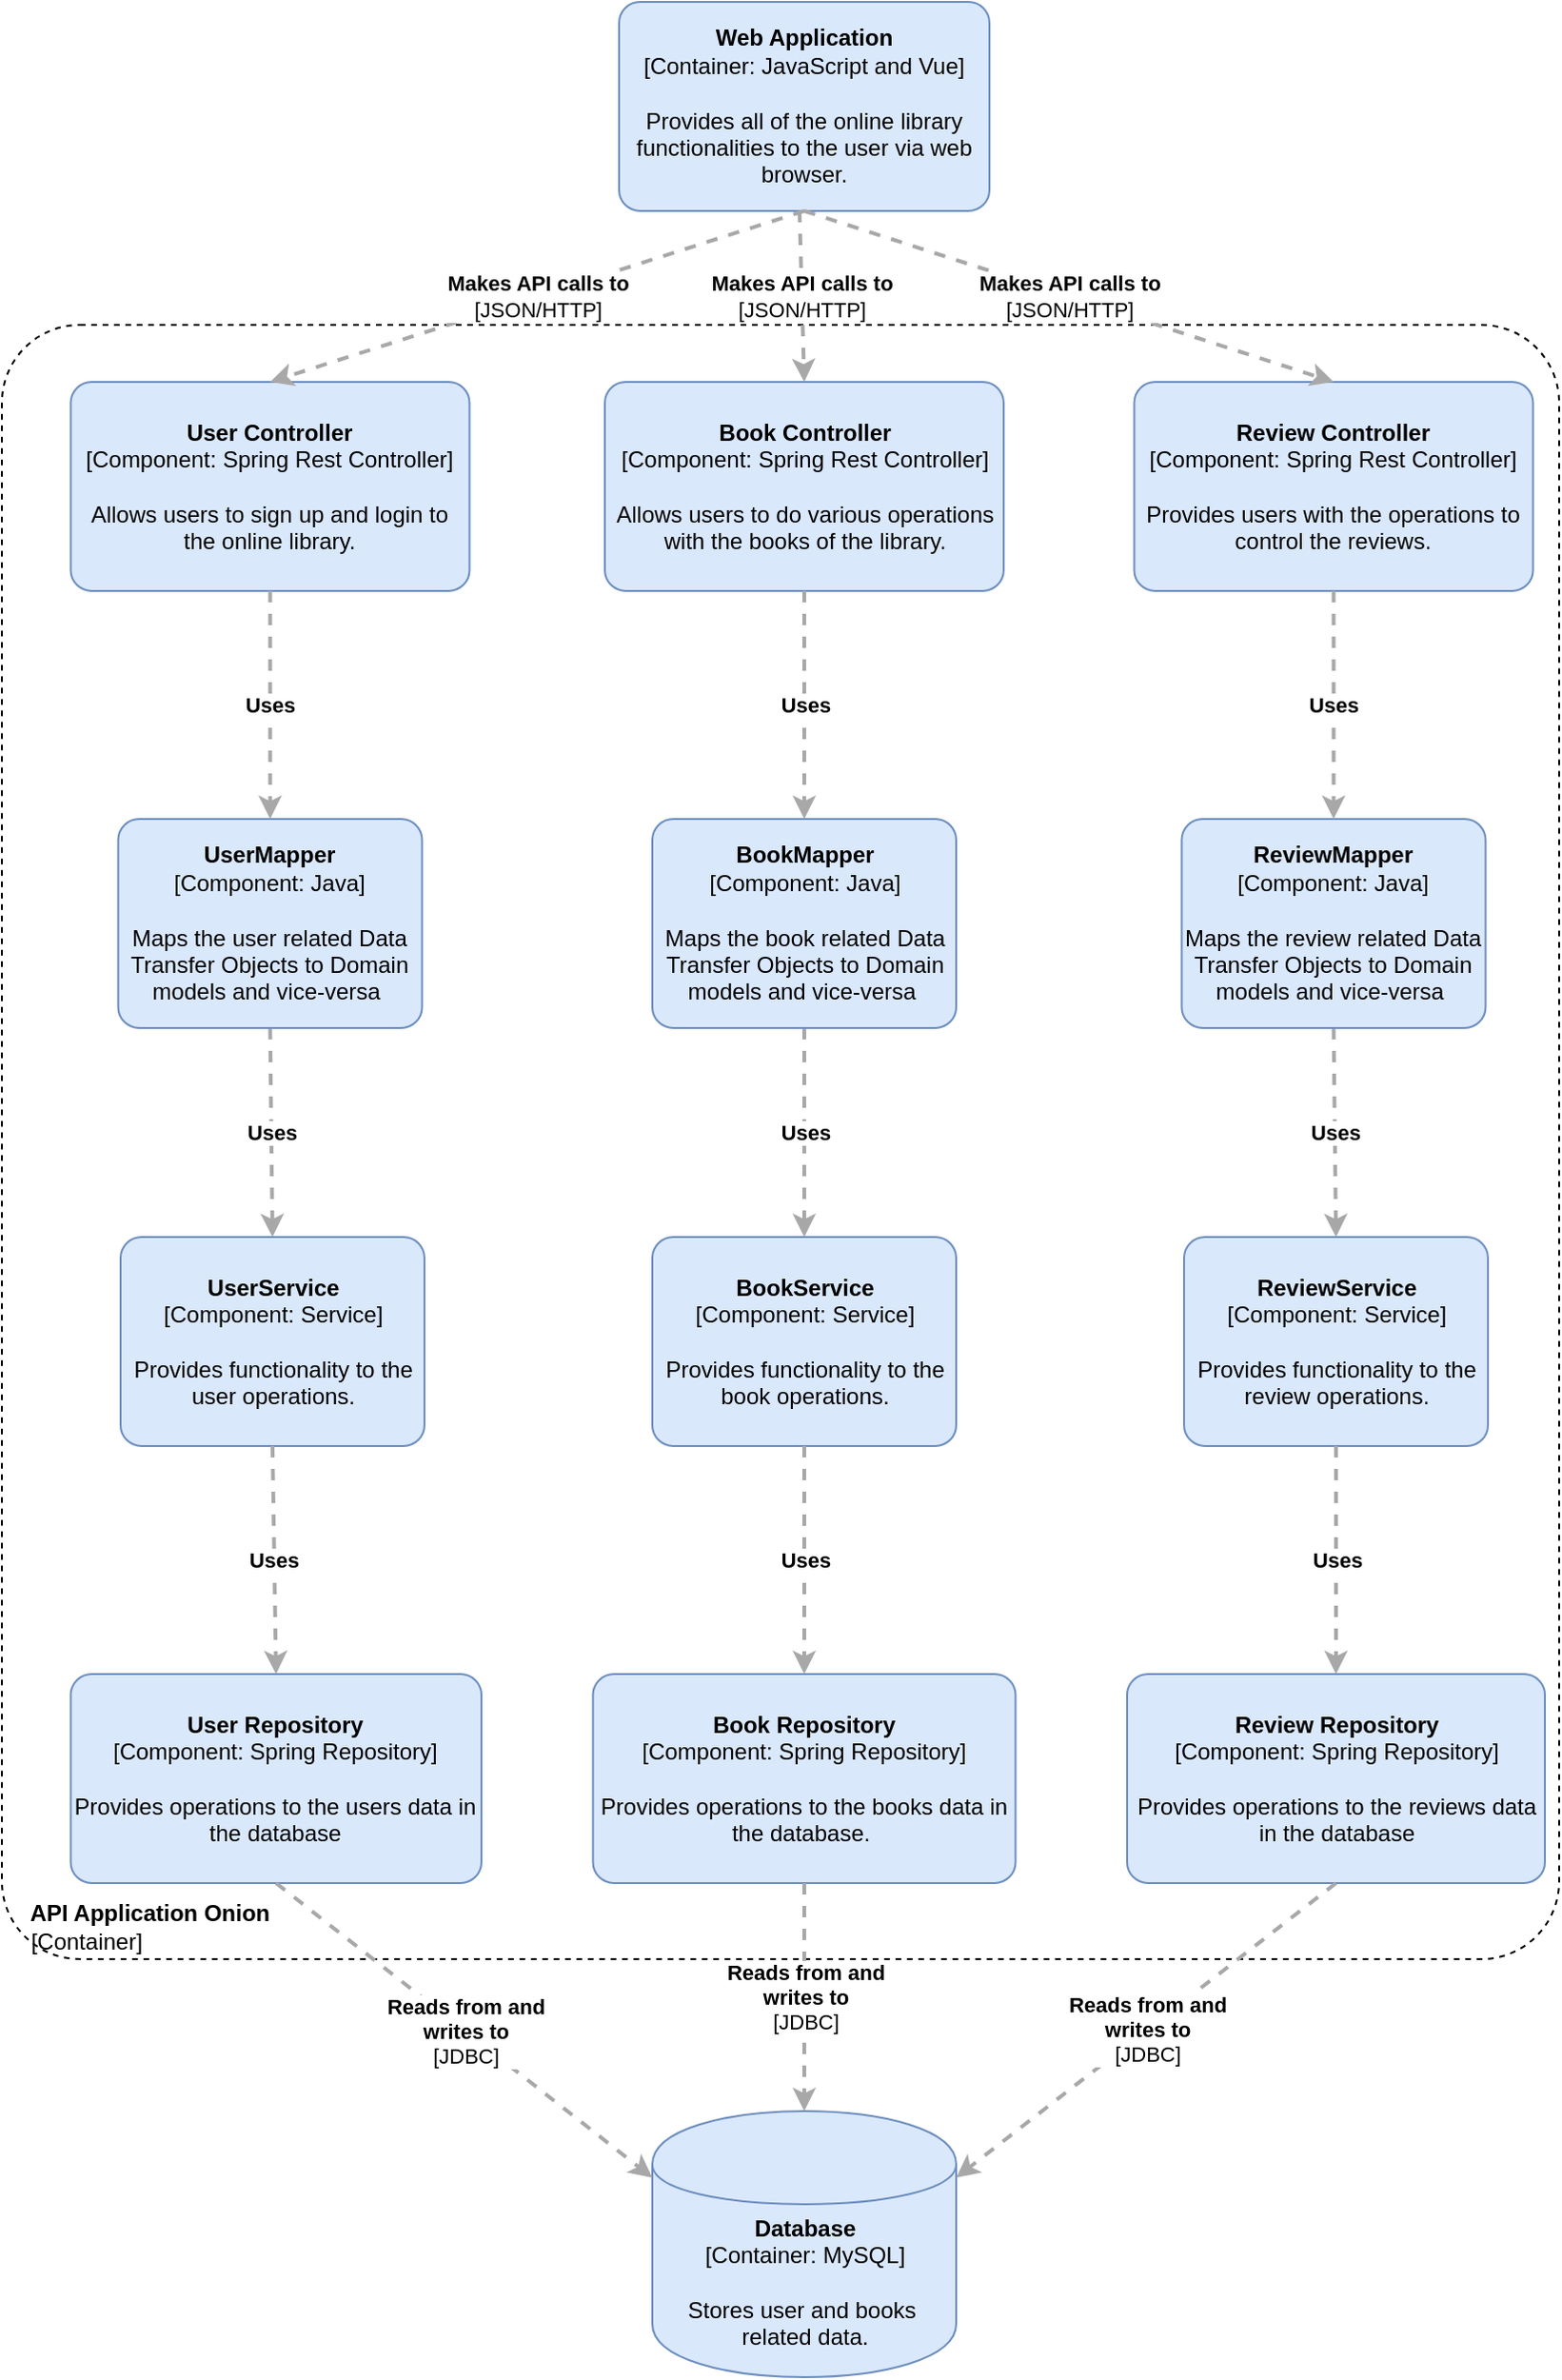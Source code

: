 <mxfile version="13.1.14" type="device"><diagram id="uTKBzoCVRwMpdwbcTj_k" name="Page-1"><mxGraphModel dx="1038" dy="531" grid="1" gridSize="10" guides="1" tooltips="1" connect="1" arrows="1" fold="1" page="1" pageScale="1" pageWidth="850" pageHeight="1100" math="0" shadow="0"><root><mxCell id="0"/><mxCell id="1" parent="0"/><mxCell id="_7HikPZ5ALkjJreOeqb0-35" value="&lt;div style=&quot;text-align: left&quot;&gt;name&lt;/div&gt;&lt;div style=&quot;text-align: left&quot;&gt;[applicationAndVersion]&lt;/div&gt;" style="rounded=1;whiteSpace=wrap;html=1;labelBackgroundColor=none;fillColor=#ffffff;fontColor=#000000;align=left;arcSize=5;strokeColor=#000000;verticalAlign=bottom;points=[[0.25,0,0],[0.5,0,0],[0.75,0,0],[1,0.25,0],[1,0.5,0],[1,0.75,0],[0.75,1,0],[0.5,1,0],[0.25,1,0],[0,0.75,0],[0,0.5,0],[0,0.25,0]];" parent="1" vertex="1"><mxGeometry x="520" y="530" width="200" height="170" as="geometry"/></mxCell><mxCell id="4tXFm0WBIdVFoUEucvA2-1" value="&lt;b&gt;Web Application&lt;/b&gt;&lt;br&gt;&lt;div&gt;[Container:&amp;nbsp;JavaScript and Vue]&lt;/div&gt;&lt;br&gt;&lt;div&gt;Provides all of the online library functionalities to the user via web browser.&lt;/div&gt;" style="rounded=1;whiteSpace=wrap;html=1;labelBackgroundColor=none;fillColor=#dae8fc;fontColor=#000000;align=center;arcSize=10;strokeColor=#6c8ebf;points=[[0.25,0,0],[0.5,0,0],[0.75,0,0],[1,0.25,0],[1,0.5,0],[1,0.75,0],[0.75,1,0],[0.5,1,0],[0.25,1,0],[0,0.75,0],[0,0.5,0],[0,0.25,0]];" parent="1" vertex="1"><mxGeometry x="345" y="10" width="195" height="110" as="geometry"/></mxCell><mxCell id="4tXFm0WBIdVFoUEucvA2-2" value="&lt;div style=&quot;text-align: left&quot;&gt;&lt;span style=&quot;text-align: center&quot;&gt;&lt;b&gt;&amp;nbsp; &amp;nbsp; API Application Onion&lt;/b&gt;&lt;/span&gt;&lt;/div&gt;&lt;div style=&quot;text-align: left&quot;&gt;&lt;span style=&quot;text-align: center&quot;&gt;&amp;nbsp; &amp;nbsp; [Container]&lt;/span&gt;&lt;/div&gt;" style="rounded=1;whiteSpace=wrap;html=1;labelBackgroundColor=none;fillColor=#ffffff;fontColor=#000000;align=left;arcSize=5;strokeColor=#000000;verticalAlign=bottom;points=[[0.25,0,0],[0.5,0,0],[0.75,0,0],[1,0.25,0],[1,0.5,0],[1,0.75,0],[0.75,1,0],[0.5,1,0],[0.25,1,0],[0,0.75,0],[0,0.5,0],[0,0.25,0]];dashed=1;" parent="1" vertex="1"><mxGeometry x="20" y="180" width="820" height="860" as="geometry"/></mxCell><mxCell id="4tXFm0WBIdVFoUEucvA2-3" value="&lt;span&gt;&lt;b&gt;User Controller&lt;/b&gt;&lt;/span&gt;&lt;br&gt;&lt;div&gt;[Component:&amp;nbsp;&lt;span&gt;Spring Rest Controller&lt;/span&gt;&lt;span&gt;]&lt;/span&gt;&lt;/div&gt;&lt;br&gt;&lt;div&gt;Allows users to sign up and login to the online library.&lt;/div&gt;" style="rounded=1;whiteSpace=wrap;html=1;labelBackgroundColor=none;fillColor=#dae8fc;fontColor=#000000;align=center;arcSize=10;strokeColor=#6c8ebf;points=[[0.25,0,0],[0.5,0,0],[0.75,0,0],[1,0.25,0],[1,0.5,0],[1,0.75,0],[0.75,1,0],[0.5,1,0],[0.25,1,0],[0,0.75,0],[0,0.5,0],[0,0.25,0]];" parent="1" vertex="1"><mxGeometry x="56.25" y="210" width="210" height="110" as="geometry"/></mxCell><mxCell id="4tXFm0WBIdVFoUEucvA2-4" value="&lt;span&gt;&lt;b&gt;Book Controller&lt;/b&gt;&lt;/span&gt;&lt;br&gt;&lt;div&gt;[Component:&amp;nbsp;Spring Rest Controller&lt;span&gt;]&lt;/span&gt;&lt;/div&gt;&lt;br&gt;&lt;div&gt;Allows users to do various operations with the books of the library.&lt;/div&gt;" style="rounded=1;whiteSpace=wrap;html=1;labelBackgroundColor=none;fillColor=#dae8fc;fontColor=#000000;align=center;arcSize=10;strokeColor=#6c8ebf;points=[[0.25,0,0],[0.5,0,0],[0.75,0,0],[1,0.25,0],[1,0.5,0],[1,0.75,0],[0.75,1,0],[0.5,1,0],[0.25,1,0],[0,0.75,0],[0,0.5,0],[0,0.25,0]];" parent="1" vertex="1"><mxGeometry x="337.5" y="210" width="210" height="110" as="geometry"/></mxCell><mxCell id="4tXFm0WBIdVFoUEucvA2-5" value="&lt;b&gt;Review Controller&lt;/b&gt;&lt;div&gt;[Component:&amp;nbsp;Spring Rest Controller]&lt;/div&gt;&lt;br&gt;&lt;div&gt;Provides users with the operations to control the reviews.&lt;/div&gt;" style="rounded=1;whiteSpace=wrap;html=1;labelBackgroundColor=none;fillColor=#dae8fc;fontColor=#000000;align=center;arcSize=10;strokeColor=#6c8ebf;points=[[0.25,0,0],[0.5,0,0],[0.75,0,0],[1,0.25,0],[1,0.5,0],[1,0.75,0],[0.75,1,0],[0.5,1,0],[0.25,1,0],[0,0.75,0],[0,0.5,0],[0,0.25,0]];" parent="1" vertex="1"><mxGeometry x="616.25" y="210" width="210" height="110" as="geometry"/></mxCell><mxCell id="_7HikPZ5ALkjJreOeqb0-3" value="&lt;b&gt;User Repository&lt;/b&gt;&lt;br&gt;&lt;div&gt;[Component:&amp;nbsp;&lt;span&gt;Spring Repository&lt;/span&gt;&lt;span&gt;]&lt;/span&gt;&lt;/div&gt;&lt;br&gt;&lt;div&gt;Provides operations to the users data in the database&lt;/div&gt;" style="rounded=1;whiteSpace=wrap;html=1;labelBackgroundColor=none;fillColor=#dae8fc;fontColor=#000000;align=center;arcSize=10;strokeColor=#6c8ebf;points=[[0.25,0,0],[0.5,0,0],[0.75,0,0],[1,0.25,0],[1,0.5,0],[1,0.75,0],[0.75,1,0],[0.5,1,0],[0.25,1,0],[0,0.75,0],[0,0.5,0],[0,0.25,0]];" parent="1" vertex="1"><mxGeometry x="56.25" y="890" width="216.25" height="110" as="geometry"/></mxCell><mxCell id="_7HikPZ5ALkjJreOeqb0-5" value="&lt;span&gt;&lt;b&gt;Book Repository&lt;/b&gt;&lt;/span&gt;&lt;br&gt;&lt;div&gt;[Component:&amp;nbsp;&lt;span&gt;Spring Repository&lt;/span&gt;&lt;span&gt;]&lt;/span&gt;&lt;/div&gt;&lt;br&gt;&lt;div&gt;Provides operations to the books data in the database.&amp;nbsp;&lt;/div&gt;" style="rounded=1;whiteSpace=wrap;html=1;labelBackgroundColor=none;fillColor=#dae8fc;fontColor=#000000;align=center;arcSize=10;strokeColor=#6c8ebf;points=[[0.25,0,0],[0.5,0,0],[0.75,0,0],[1,0.25,0],[1,0.5,0],[1,0.75,0],[0.75,1,0],[0.5,1,0],[0.25,1,0],[0,0.75,0],[0,0.5,0],[0,0.25,0]];" parent="1" vertex="1"><mxGeometry x="331.25" y="890" width="222.5" height="110" as="geometry"/></mxCell><mxCell id="_7HikPZ5ALkjJreOeqb0-6" value="&lt;span&gt;&lt;b&gt;Review Repository&lt;/b&gt;&lt;/span&gt;&lt;br&gt;&lt;div&gt;[Component:&amp;nbsp;&lt;span&gt;Spring Repository&lt;/span&gt;&lt;span&gt;]&lt;/span&gt;&lt;/div&gt;&lt;br&gt;&lt;div&gt;Provides operations to the reviews data in the database&lt;/div&gt;" style="rounded=1;whiteSpace=wrap;html=1;labelBackgroundColor=none;fillColor=#dae8fc;fontColor=#000000;align=center;arcSize=10;strokeColor=#6c8ebf;points=[[0.25,0,0],[0.5,0,0],[0.75,0,0],[1,0.25,0],[1,0.5,0],[1,0.75,0],[0.75,1,0],[0.5,1,0],[0.25,1,0],[0,0.75,0],[0,0.5,0],[0,0.25,0]];" parent="1" vertex="1"><mxGeometry x="612.5" y="890" width="220" height="110" as="geometry"/></mxCell><mxCell id="_7HikPZ5ALkjJreOeqb0-7" value="&lt;span&gt;&lt;b&gt;Database&lt;/b&gt;&lt;/span&gt;&lt;div&gt;[Container:&amp;nbsp;MySQL]&lt;/div&gt;&lt;br&gt;&lt;div&gt;Stores user and books&amp;nbsp; related data.&lt;/div&gt;" style="shape=cylinder;whiteSpace=wrap;html=1;boundedLbl=1;rounded=0;labelBackgroundColor=none;fillColor=#dae8fc;fontSize=12;fontColor=#000000;align=center;strokeColor=#6c8ebf;points=[[0.5,0,0],[1,0.25,0],[1,0.5,0],[1,0.75,0],[0.5,1,0],[0,0.75,0],[0,0.5,0],[0,0.25,0]];" parent="1" vertex="1"><mxGeometry x="362.5" y="1120" width="160" height="140" as="geometry"/></mxCell><mxCell id="_7HikPZ5ALkjJreOeqb0-8" value="&lt;div style=&quot;text-align: left&quot;&gt;&lt;div style=&quot;text-align: center&quot;&gt;&lt;b&gt;Makes API calls to&lt;/b&gt;&lt;/div&gt;&lt;div style=&quot;text-align: center&quot;&gt;[JSON/HTTP]&lt;/div&gt;&lt;/div&gt;" style="edgeStyle=none;rounded=0;html=1;entryX=0.5;entryY=0;jettySize=auto;orthogonalLoop=1;strokeColor=#A8A8A8;strokeWidth=2;fontColor=#000000;jumpStyle=none;dashed=1;exitX=0.5;exitY=1;exitDx=0;exitDy=0;exitPerimeter=0;entryDx=0;entryDy=0;entryPerimeter=0;" parent="1" source="4tXFm0WBIdVFoUEucvA2-1" target="4tXFm0WBIdVFoUEucvA2-3" edge="1"><mxGeometry width="200" relative="1" as="geometry"><mxPoint x="320" y="280" as="sourcePoint"/><mxPoint x="520" y="280" as="targetPoint"/></mxGeometry></mxCell><mxCell id="_7HikPZ5ALkjJreOeqb0-9" value="&lt;div style=&quot;text-align: left&quot;&gt;&lt;div style=&quot;text-align: center&quot;&gt;&lt;div&gt;&lt;b&gt;Makes API calls to&lt;/b&gt;&lt;/div&gt;&lt;div&gt;[JSON/HTTP]&lt;/div&gt;&lt;/div&gt;&lt;/div&gt;" style="edgeStyle=none;rounded=0;html=1;entryX=0.5;entryY=0;jettySize=auto;orthogonalLoop=1;strokeColor=#A8A8A8;strokeWidth=2;fontColor=#000000;jumpStyle=none;dashed=1;entryDx=0;entryDy=0;entryPerimeter=0;" parent="1" target="4tXFm0WBIdVFoUEucvA2-4" edge="1"><mxGeometry width="200" relative="1" as="geometry"><mxPoint x="440" y="120" as="sourcePoint"/><mxPoint x="520" y="280" as="targetPoint"/></mxGeometry></mxCell><mxCell id="_7HikPZ5ALkjJreOeqb0-10" value="&lt;div style=&quot;text-align: left&quot;&gt;&lt;div style=&quot;text-align: center&quot;&gt;&lt;div&gt;&lt;b&gt;Makes API calls to&lt;/b&gt;&lt;/div&gt;&lt;div&gt;[JSON/HTTP]&lt;/div&gt;&lt;/div&gt;&lt;/div&gt;" style="edgeStyle=none;rounded=0;html=1;entryX=0.5;entryY=0;jettySize=auto;orthogonalLoop=1;strokeColor=#A8A8A8;strokeWidth=2;fontColor=#000000;jumpStyle=none;dashed=1;exitX=0.5;exitY=1;exitDx=0;exitDy=0;exitPerimeter=0;entryDx=0;entryDy=0;entryPerimeter=0;" parent="1" source="4tXFm0WBIdVFoUEucvA2-1" target="4tXFm0WBIdVFoUEucvA2-5" edge="1"><mxGeometry width="200" relative="1" as="geometry"><mxPoint x="560" y="160" as="sourcePoint"/><mxPoint x="760" y="160" as="targetPoint"/></mxGeometry></mxCell><mxCell id="_7HikPZ5ALkjJreOeqb0-25" value="&lt;div style=&quot;text-align: left&quot;&gt;&lt;div style=&quot;text-align: center&quot;&gt;&lt;b&gt;Reads from and&lt;/b&gt;&lt;/div&gt;&lt;div style=&quot;text-align: center&quot;&gt;&lt;b&gt;writes to&lt;/b&gt;&lt;/div&gt;&lt;div style=&quot;text-align: center&quot;&gt;[JDBC]&lt;/div&gt;&lt;/div&gt;" style="edgeStyle=none;rounded=0;html=1;entryX=1;entryY=0.25;jettySize=auto;orthogonalLoop=1;strokeColor=#A8A8A8;strokeWidth=2;fontColor=#000000;jumpStyle=none;dashed=1;exitX=0.5;exitY=1;exitDx=0;exitDy=0;exitPerimeter=0;entryDx=0;entryDy=0;entryPerimeter=0;" parent="1" source="_7HikPZ5ALkjJreOeqb0-6" target="_7HikPZ5ALkjJreOeqb0-7" edge="1"><mxGeometry width="200" relative="1" as="geometry"><mxPoint x="626.25" y="880" as="sourcePoint"/><mxPoint x="826.25" y="880" as="targetPoint"/></mxGeometry></mxCell><mxCell id="_7HikPZ5ALkjJreOeqb0-26" value="&lt;div style=&quot;text-align: left&quot;&gt;&lt;div style=&quot;text-align: center&quot;&gt;&lt;b&gt;Reads from and&lt;/b&gt;&lt;/div&gt;&lt;div style=&quot;text-align: center&quot;&gt;&lt;b&gt;writes to&lt;/b&gt;&lt;/div&gt;&lt;div style=&quot;text-align: center&quot;&gt;[JDBC]&lt;/div&gt;&lt;/div&gt;" style="edgeStyle=none;rounded=0;html=1;entryX=0.5;entryY=0;jettySize=auto;orthogonalLoop=1;strokeColor=#A8A8A8;strokeWidth=2;fontColor=#000000;jumpStyle=none;dashed=1;exitX=0.5;exitY=1;exitDx=0;exitDy=0;exitPerimeter=0;entryDx=0;entryDy=0;entryPerimeter=0;" parent="1" source="_7HikPZ5ALkjJreOeqb0-5" target="_7HikPZ5ALkjJreOeqb0-7" edge="1"><mxGeometry width="200" relative="1" as="geometry"><mxPoint x="358.75" y="820" as="sourcePoint"/><mxPoint x="558.75" y="820" as="targetPoint"/></mxGeometry></mxCell><mxCell id="_7HikPZ5ALkjJreOeqb0-27" value="&lt;div style=&quot;text-align: left&quot;&gt;&lt;div style=&quot;text-align: center&quot;&gt;&lt;b&gt;Reads from and&lt;/b&gt;&lt;/div&gt;&lt;div style=&quot;text-align: center&quot;&gt;&lt;b&gt;writes to&lt;/b&gt;&lt;/div&gt;&lt;div style=&quot;text-align: center&quot;&gt;[JDBC]&lt;/div&gt;&lt;/div&gt;" style="edgeStyle=none;rounded=0;html=1;entryX=0;entryY=0.25;jettySize=auto;orthogonalLoop=1;strokeColor=#A8A8A8;strokeWidth=2;fontColor=#000000;jumpStyle=none;dashed=1;exitX=0.5;exitY=1;exitDx=0;exitDy=0;exitPerimeter=0;entryDx=0;entryDy=0;entryPerimeter=0;" parent="1" source="_7HikPZ5ALkjJreOeqb0-3" target="_7HikPZ5ALkjJreOeqb0-7" edge="1"><mxGeometry width="200" relative="1" as="geometry"><mxPoint x="150" y="800" as="sourcePoint"/><mxPoint x="350" y="800" as="targetPoint"/></mxGeometry></mxCell><mxCell id="_7HikPZ5ALkjJreOeqb0-1" value="&lt;span&gt;&lt;b&gt;UserService&lt;/b&gt;&lt;/span&gt;&lt;br&gt;&lt;div&gt;[Component: Service&lt;span&gt;]&lt;/span&gt;&lt;/div&gt;&lt;br&gt;&lt;div&gt;Provides functionality to the user operations.&lt;br&gt;&lt;/div&gt;" style="rounded=1;whiteSpace=wrap;html=1;labelBackgroundColor=none;fillColor=#dae8fc;fontColor=#000000;align=center;arcSize=10;strokeColor=#6c8ebf;points=[[0.25,0,0],[0.5,0,0],[0.75,0,0],[1,0.25,0],[1,0.5,0],[1,0.75,0],[0.75,1,0],[0.5,1,0],[0.25,1,0],[0,0.75,0],[0,0.5,0],[0,0.25,0]];" parent="1" vertex="1"><mxGeometry x="82.5" y="660" width="160" height="110.0" as="geometry"/></mxCell><mxCell id="_7HikPZ5ALkjJreOeqb0-2" value="&lt;span&gt;&lt;b&gt;ReviewService&lt;/b&gt;&lt;/span&gt;&lt;br&gt;&lt;div&gt;[Component:&amp;nbsp;&lt;span&gt;Service&lt;/span&gt;&lt;span&gt;]&lt;/span&gt;&lt;/div&gt;&lt;br&gt;&lt;div&gt;Provides functionality to the review operations.&lt;/div&gt;" style="rounded=1;whiteSpace=wrap;html=1;labelBackgroundColor=none;fillColor=#dae8fc;fontColor=#000000;align=center;arcSize=10;strokeColor=#6c8ebf;points=[[0.25,0,0],[0.5,0,0],[0.75,0,0],[1,0.25,0],[1,0.5,0],[1,0.75,0],[0.75,1,0],[0.5,1,0],[0.25,1,0],[0,0.75,0],[0,0.5,0],[0,0.25,0]];" parent="1" vertex="1"><mxGeometry x="642.5" y="660" width="160" height="110.0" as="geometry"/></mxCell><mxCell id="_7HikPZ5ALkjJreOeqb0-29" value="&lt;b&gt;BookService&lt;/b&gt;&lt;br&gt;&lt;div&gt;[Component:&amp;nbsp;&lt;span&gt;Service&lt;/span&gt;&lt;span&gt;]&lt;/span&gt;&lt;/div&gt;&lt;br&gt;&lt;div&gt;Provides functionality to the book operations.&lt;br&gt;&lt;/div&gt;" style="rounded=1;whiteSpace=wrap;html=1;labelBackgroundColor=none;fillColor=#dae8fc;fontColor=#000000;align=center;arcSize=10;strokeColor=#6c8ebf;points=[[0.25,0,0],[0.5,0,0],[0.75,0,0],[1,0.25,0],[1,0.5,0],[1,0.75,0],[0.75,1,0],[0.5,1,0],[0.25,1,0],[0,0.75,0],[0,0.5,0],[0,0.25,0]];" parent="1" vertex="1"><mxGeometry x="362.5" y="660" width="160" height="110.0" as="geometry"/></mxCell><mxCell id="_7HikPZ5ALkjJreOeqb0-19" value="&lt;div style=&quot;text-align: left&quot;&gt;&lt;div style=&quot;text-align: center&quot;&gt;&lt;b&gt;Uses&lt;/b&gt;&lt;/div&gt;&lt;/div&gt;" style="edgeStyle=none;rounded=0;html=1;entryX=0.5;entryY=0;jettySize=auto;orthogonalLoop=1;strokeColor=#A8A8A8;strokeWidth=2;fontColor=#000000;jumpStyle=none;dashed=1;exitX=0.5;exitY=1;exitDx=0;exitDy=0;exitPerimeter=0;entryDx=0;entryDy=0;entryPerimeter=0;" parent="1" source="_7HikPZ5ALkjJreOeqb0-1" target="_7HikPZ5ALkjJreOeqb0-3" edge="1"><mxGeometry width="200" relative="1" as="geometry"><mxPoint x="240" y="590" as="sourcePoint"/><mxPoint x="440" y="590" as="targetPoint"/></mxGeometry></mxCell><mxCell id="_7HikPZ5ALkjJreOeqb0-22" value="&lt;div style=&quot;text-align: left&quot;&gt;&lt;div style=&quot;text-align: center&quot;&gt;&lt;b&gt;Uses&lt;/b&gt;&lt;/div&gt;&lt;/div&gt;" style="edgeStyle=none;rounded=0;html=1;entryX=0.5;entryY=0;jettySize=auto;orthogonalLoop=1;strokeColor=#A8A8A8;strokeWidth=2;fontColor=#000000;jumpStyle=none;dashed=1;exitX=0.5;exitY=1;exitDx=0;exitDy=0;exitPerimeter=0;entryDx=0;entryDy=0;entryPerimeter=0;" parent="1" source="_7HikPZ5ALkjJreOeqb0-2" target="_7HikPZ5ALkjJreOeqb0-6" edge="1"><mxGeometry width="200" relative="1" as="geometry"><mxPoint x="320" y="580" as="sourcePoint"/><mxPoint x="520" y="580" as="targetPoint"/></mxGeometry></mxCell><mxCell id="_7HikPZ5ALkjJreOeqb0-30" value="&lt;div style=&quot;text-align: left&quot;&gt;&lt;div style=&quot;text-align: center&quot;&gt;&lt;b&gt;Uses&lt;/b&gt;&lt;/div&gt;&lt;/div&gt;" style="edgeStyle=none;rounded=0;html=1;entryX=0.5;entryY=0;jettySize=auto;orthogonalLoop=1;strokeColor=#A8A8A8;strokeWidth=2;fontColor=#000000;jumpStyle=none;dashed=1;exitX=0.5;exitY=1;exitDx=0;exitDy=0;exitPerimeter=0;entryDx=0;entryDy=0;entryPerimeter=0;" parent="1" source="M5ZDqalkso2avk-TeCqJ-4" target="_7HikPZ5ALkjJreOeqb0-1" edge="1"><mxGeometry width="200" relative="1" as="geometry"><mxPoint x="211.88" y="380" as="sourcePoint"/><mxPoint x="78.755" y="500" as="targetPoint"/></mxGeometry></mxCell><mxCell id="_7HikPZ5ALkjJreOeqb0-31" value="&lt;div style=&quot;text-align: left&quot;&gt;&lt;div style=&quot;text-align: center&quot;&gt;&lt;b&gt;Uses&lt;/b&gt;&lt;/div&gt;&lt;/div&gt;" style="edgeStyle=none;rounded=0;html=1;entryX=0.5;entryY=0;jettySize=auto;orthogonalLoop=1;strokeColor=#A8A8A8;strokeWidth=2;fontColor=#000000;jumpStyle=none;dashed=1;exitX=0.5;exitY=1;exitDx=0;exitDy=0;exitPerimeter=0;entryDx=0;entryDy=0;entryPerimeter=0;" parent="1" source="M5ZDqalkso2avk-TeCqJ-6" target="_7HikPZ5ALkjJreOeqb0-29" edge="1"><mxGeometry width="200" relative="1" as="geometry"><mxPoint x="558.12" y="330" as="sourcePoint"/><mxPoint x="424.995" y="450" as="targetPoint"/></mxGeometry></mxCell><mxCell id="M5ZDqalkso2avk-TeCqJ-2" value="&lt;div style=&quot;text-align: left&quot;&gt;&lt;div style=&quot;text-align: center&quot;&gt;&lt;b&gt;Uses&lt;/b&gt;&lt;/div&gt;&lt;/div&gt;" style="edgeStyle=none;rounded=0;html=1;entryX=0.5;entryY=0;jettySize=auto;orthogonalLoop=1;strokeColor=#A8A8A8;strokeWidth=2;fontColor=#000000;jumpStyle=none;dashed=1;exitX=0.5;exitY=1;exitDx=0;exitDy=0;exitPerimeter=0;entryDx=0;entryDy=0;entryPerimeter=0;" edge="1" parent="1" source="M5ZDqalkso2avk-TeCqJ-8" target="_7HikPZ5ALkjJreOeqb0-2"><mxGeometry width="200" relative="1" as="geometry"><mxPoint x="320" y="470" as="sourcePoint"/><mxPoint x="520" y="470" as="targetPoint"/></mxGeometry></mxCell><mxCell id="M5ZDqalkso2avk-TeCqJ-3" value="&lt;div style=&quot;text-align: left&quot;&gt;&lt;div style=&quot;text-align: center&quot;&gt;&lt;b&gt;Uses&lt;/b&gt;&lt;/div&gt;&lt;/div&gt;" style="edgeStyle=none;rounded=0;html=1;entryX=0.5;entryY=0;jettySize=auto;orthogonalLoop=1;strokeColor=#A8A8A8;strokeWidth=2;fontColor=#000000;jumpStyle=none;dashed=1;exitX=0.5;exitY=1;exitDx=0;exitDy=0;exitPerimeter=0;entryDx=0;entryDy=0;entryPerimeter=0;" edge="1" parent="1" source="_7HikPZ5ALkjJreOeqb0-29" target="_7HikPZ5ALkjJreOeqb0-5"><mxGeometry width="200" relative="1" as="geometry"><mxPoint x="320" y="570" as="sourcePoint"/><mxPoint x="520" y="570" as="targetPoint"/></mxGeometry></mxCell><mxCell id="M5ZDqalkso2avk-TeCqJ-4" value="&lt;span&gt;&lt;b&gt;UserMapper&lt;/b&gt;&lt;/span&gt;&lt;br&gt;&lt;div&gt;[Component:&amp;nbsp;&lt;span&gt;Java&lt;/span&gt;&lt;span&gt;]&lt;/span&gt;&lt;/div&gt;&lt;br&gt;&lt;div&gt;Maps the user related Data Transfer Objects to Domain models and vice-versa&amp;nbsp;&lt;/div&gt;" style="rounded=1;whiteSpace=wrap;html=1;labelBackgroundColor=none;fillColor=#dae8fc;fontColor=#000000;align=center;arcSize=10;strokeColor=#6c8ebf;points=[[0.25,0,0],[0.5,0,0],[0.75,0,0],[1,0.25,0],[1,0.5,0],[1,0.75,0],[0.75,1,0],[0.5,1,0],[0.25,1,0],[0,0.75,0],[0,0.5,0],[0,0.25,0]];" vertex="1" parent="1"><mxGeometry x="81.25" y="440" width="160" height="110.0" as="geometry"/></mxCell><mxCell id="M5ZDqalkso2avk-TeCqJ-5" value="&lt;div style=&quot;text-align: left&quot;&gt;&lt;div style=&quot;text-align: center&quot;&gt;&lt;b&gt;Uses&lt;/b&gt;&lt;/div&gt;&lt;/div&gt;" style="edgeStyle=none;rounded=0;html=1;entryX=0.5;entryY=0;jettySize=auto;orthogonalLoop=1;strokeColor=#A8A8A8;strokeWidth=2;fontColor=#000000;jumpStyle=none;dashed=1;exitX=0.5;exitY=1;exitDx=0;exitDy=0;exitPerimeter=0;entryDx=0;entryDy=0;entryPerimeter=0;" edge="1" parent="1" source="4tXFm0WBIdVFoUEucvA2-3" target="M5ZDqalkso2avk-TeCqJ-4"><mxGeometry width="200" relative="1" as="geometry"><mxPoint x="161.25" y="320" as="sourcePoint"/><mxPoint x="162.5" y="660" as="targetPoint"/></mxGeometry></mxCell><mxCell id="M5ZDqalkso2avk-TeCqJ-6" value="&lt;span&gt;&lt;b&gt;BookMapper&lt;/b&gt;&lt;/span&gt;&lt;br&gt;&lt;div&gt;[Component:&amp;nbsp;&lt;span&gt;Java&lt;/span&gt;&lt;span&gt;]&lt;/span&gt;&lt;/div&gt;&lt;br&gt;&lt;div&gt;Maps the book related Data Transfer Objects to Domain models and vice-versa&amp;nbsp;&lt;/div&gt;" style="rounded=1;whiteSpace=wrap;html=1;labelBackgroundColor=none;fillColor=#dae8fc;fontColor=#000000;align=center;arcSize=10;strokeColor=#6c8ebf;points=[[0.25,0,0],[0.5,0,0],[0.75,0,0],[1,0.25,0],[1,0.5,0],[1,0.75,0],[0.75,1,0],[0.5,1,0],[0.25,1,0],[0,0.75,0],[0,0.5,0],[0,0.25,0]];" vertex="1" parent="1"><mxGeometry x="362.5" y="440" width="160" height="110.0" as="geometry"/></mxCell><mxCell id="M5ZDqalkso2avk-TeCqJ-7" value="&lt;div style=&quot;text-align: left&quot;&gt;&lt;div style=&quot;text-align: center&quot;&gt;&lt;b&gt;Uses&lt;/b&gt;&lt;/div&gt;&lt;/div&gt;" style="edgeStyle=none;rounded=0;html=1;entryX=0.5;entryY=0;jettySize=auto;orthogonalLoop=1;strokeColor=#A8A8A8;strokeWidth=2;fontColor=#000000;jumpStyle=none;dashed=1;exitX=0.5;exitY=1;exitDx=0;exitDy=0;exitPerimeter=0;entryDx=0;entryDy=0;entryPerimeter=0;" edge="1" parent="1" source="4tXFm0WBIdVFoUEucvA2-4" target="M5ZDqalkso2avk-TeCqJ-6"><mxGeometry width="200" relative="1" as="geometry"><mxPoint x="438.75" y="320" as="sourcePoint"/><mxPoint x="436.88" y="660" as="targetPoint"/></mxGeometry></mxCell><mxCell id="M5ZDqalkso2avk-TeCqJ-8" value="&lt;span&gt;&lt;b&gt;ReviewMapper&lt;/b&gt;&lt;/span&gt;&lt;br&gt;&lt;div&gt;[Component:&amp;nbsp;&lt;span&gt;Java&lt;/span&gt;&lt;span&gt;]&lt;/span&gt;&lt;/div&gt;&lt;br&gt;&lt;div&gt;Maps the review related Data Transfer Objects to Domain models and vice-versa&amp;nbsp;&lt;/div&gt;" style="rounded=1;whiteSpace=wrap;html=1;labelBackgroundColor=none;fillColor=#dae8fc;fontColor=#000000;align=center;arcSize=10;strokeColor=#6c8ebf;points=[[0.25,0,0],[0.5,0,0],[0.75,0,0],[1,0.25,0],[1,0.5,0],[1,0.75,0],[0.75,1,0],[0.5,1,0],[0.25,1,0],[0,0.75,0],[0,0.5,0],[0,0.25,0]];" vertex="1" parent="1"><mxGeometry x="641.25" y="440" width="160" height="110.0" as="geometry"/></mxCell><mxCell id="M5ZDqalkso2avk-TeCqJ-9" value="&lt;div style=&quot;text-align: left&quot;&gt;&lt;div style=&quot;text-align: center&quot;&gt;&lt;b&gt;Uses&lt;/b&gt;&lt;/div&gt;&lt;/div&gt;" style="edgeStyle=none;rounded=0;html=1;entryX=0.5;entryY=0;jettySize=auto;orthogonalLoop=1;strokeColor=#A8A8A8;strokeWidth=2;fontColor=#000000;jumpStyle=none;dashed=1;exitX=0.5;exitY=1;exitDx=0;exitDy=0;exitPerimeter=0;entryDx=0;entryDy=0;entryPerimeter=0;" edge="1" parent="1" source="4tXFm0WBIdVFoUEucvA2-5" target="M5ZDqalkso2avk-TeCqJ-8"><mxGeometry width="200" relative="1" as="geometry"><mxPoint x="721.25" y="320" as="sourcePoint"/><mxPoint x="722.5" y="660" as="targetPoint"/></mxGeometry></mxCell></root></mxGraphModel></diagram></mxfile>